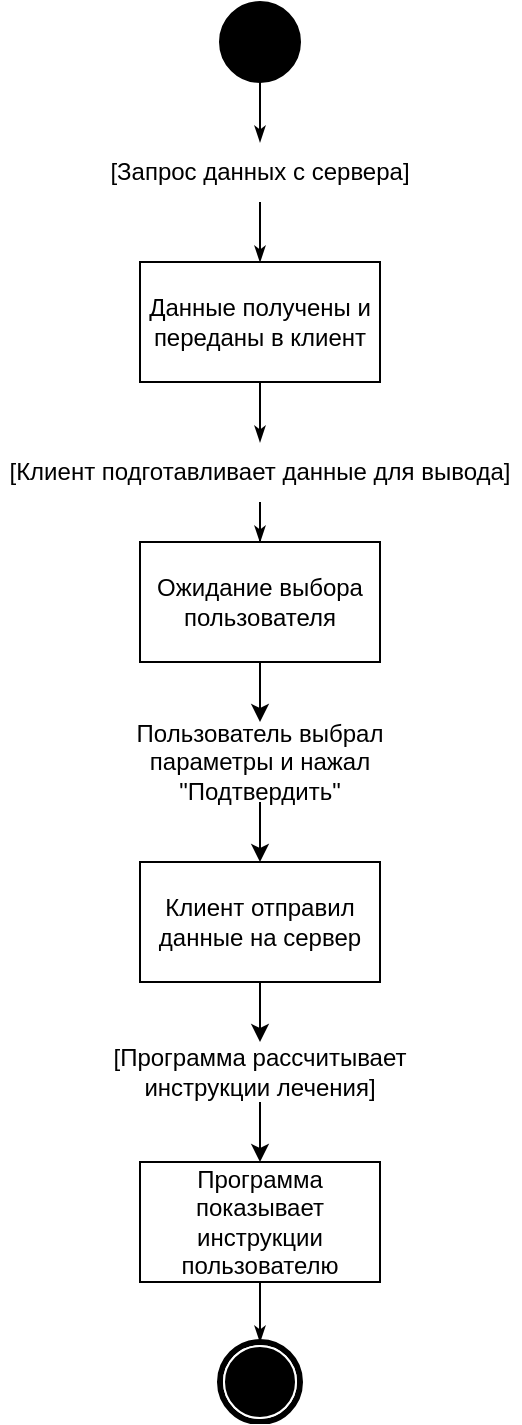 <mxfile version="25.0.2">
  <diagram name="Page-1" id="0783ab3e-0a74-02c8-0abd-f7b4e66b4bec">
    <mxGraphModel dx="995" dy="1778" grid="1" gridSize="10" guides="1" tooltips="1" connect="1" arrows="1" fold="1" page="1" pageScale="1" pageWidth="850" pageHeight="1100" background="none" math="0" shadow="0">
      <root>
        <mxCell id="0" />
        <mxCell id="1" parent="0" />
        <mxCell id="1c1d494c118603dd-27" style="edgeStyle=orthogonalEdgeStyle;rounded=0;html=1;labelBackgroundColor=none;startArrow=none;startFill=0;startSize=5;endArrow=classicThin;endFill=1;endSize=5;jettySize=auto;orthogonalLoop=1;strokeWidth=1;fontFamily=Verdana;fontSize=12" parent="1" source="rKLUc0mGjgWZn7jFtfa7-11" target="rKLUc0mGjgWZn7jFtfa7-1" edge="1">
          <mxGeometry relative="1" as="geometry">
            <mxPoint x="180.0" y="110" as="targetPoint" />
          </mxGeometry>
        </mxCell>
        <mxCell id="60571a20871a0731-4" value="" style="ellipse;whiteSpace=wrap;html=1;rounded=0;shadow=0;comic=0;labelBackgroundColor=none;strokeWidth=1;fillColor=#000000;fontFamily=Verdana;fontSize=12;align=center;" parent="1" vertex="1">
          <mxGeometry x="160" y="-30" width="40" height="40" as="geometry" />
        </mxCell>
        <mxCell id="1c1d494c118603dd-45" style="edgeStyle=none;rounded=0;html=1;labelBackgroundColor=none;startArrow=none;startFill=0;startSize=5;endArrow=classicThin;endFill=1;endSize=5;jettySize=auto;orthogonalLoop=1;strokeWidth=1;fontFamily=Verdana;fontSize=12" parent="1" source="rKLUc0mGjgWZn7jFtfa7-6" target="60571a20871a0731-5" edge="1">
          <mxGeometry relative="1" as="geometry">
            <mxPoint x="180" y="650" as="sourcePoint" />
          </mxGeometry>
        </mxCell>
        <mxCell id="60571a20871a0731-5" value="" style="shape=mxgraph.bpmn.shape;html=1;verticalLabelPosition=bottom;labelBackgroundColor=#ffffff;verticalAlign=top;perimeter=ellipsePerimeter;outline=end;symbol=terminate;rounded=0;shadow=0;comic=0;strokeWidth=1;fontFamily=Verdana;fontSize=12;align=center;" parent="1" vertex="1">
          <mxGeometry x="160" y="640" width="40" height="40" as="geometry" />
        </mxCell>
        <mxCell id="rKLUc0mGjgWZn7jFtfa7-4" style="edgeStyle=orthogonalEdgeStyle;rounded=0;orthogonalLoop=1;jettySize=auto;html=1;" parent="1" source="rKLUc0mGjgWZn7jFtfa7-14" target="rKLUc0mGjgWZn7jFtfa7-3" edge="1">
          <mxGeometry relative="1" as="geometry" />
        </mxCell>
        <mxCell id="rKLUc0mGjgWZn7jFtfa7-1" value="Ожидание выбора пользователя" style="rounded=0;whiteSpace=wrap;html=1;" parent="1" vertex="1">
          <mxGeometry x="120" y="240" width="120" height="60" as="geometry" />
        </mxCell>
        <mxCell id="rKLUc0mGjgWZn7jFtfa7-7" style="edgeStyle=orthogonalEdgeStyle;rounded=0;orthogonalLoop=1;jettySize=auto;html=1;" parent="1" source="rKLUc0mGjgWZn7jFtfa7-16" target="rKLUc0mGjgWZn7jFtfa7-6" edge="1">
          <mxGeometry relative="1" as="geometry" />
        </mxCell>
        <mxCell id="rKLUc0mGjgWZn7jFtfa7-3" value="Клиент отправил данные на сервер" style="rounded=0;whiteSpace=wrap;html=1;" parent="1" vertex="1">
          <mxGeometry x="120" y="400" width="120" height="60" as="geometry" />
        </mxCell>
        <mxCell id="rKLUc0mGjgWZn7jFtfa7-6" value="Программа показывает инструкции пользователю" style="rounded=0;whiteSpace=wrap;html=1;" parent="1" vertex="1">
          <mxGeometry x="120" y="550" width="120" height="60" as="geometry" />
        </mxCell>
        <mxCell id="rKLUc0mGjgWZn7jFtfa7-9" value="" style="edgeStyle=orthogonalEdgeStyle;rounded=0;html=1;labelBackgroundColor=none;startArrow=none;startFill=0;startSize=5;endArrow=classicThin;endFill=1;endSize=5;jettySize=auto;orthogonalLoop=1;strokeWidth=1;fontFamily=Verdana;fontSize=12" parent="1" source="rKLUc0mGjgWZn7jFtfa7-10" target="rKLUc0mGjgWZn7jFtfa7-8" edge="1">
          <mxGeometry relative="1" as="geometry">
            <mxPoint x="180" y="80" as="sourcePoint" />
            <mxPoint x="180" y="280" as="targetPoint" />
          </mxGeometry>
        </mxCell>
        <mxCell id="rKLUc0mGjgWZn7jFtfa7-8" value="Данные получены и переданы в клиент" style="rounded=0;whiteSpace=wrap;html=1;" parent="1" vertex="1">
          <mxGeometry x="120" y="100" width="120" height="60" as="geometry" />
        </mxCell>
        <mxCell id="rKLUc0mGjgWZn7jFtfa7-12" value="" style="edgeStyle=orthogonalEdgeStyle;rounded=0;html=1;labelBackgroundColor=none;startArrow=none;startFill=0;startSize=5;endArrow=classicThin;endFill=1;endSize=5;jettySize=auto;orthogonalLoop=1;strokeWidth=1;fontFamily=Verdana;fontSize=12" parent="1" source="rKLUc0mGjgWZn7jFtfa7-8" target="rKLUc0mGjgWZn7jFtfa7-11" edge="1">
          <mxGeometry relative="1" as="geometry">
            <mxPoint x="180" y="180" as="sourcePoint" />
            <mxPoint x="180" y="240" as="targetPoint" />
          </mxGeometry>
        </mxCell>
        <mxCell id="rKLUc0mGjgWZn7jFtfa7-11" value="[Клиент подготавливает данные для вывода]" style="text;html=1;align=center;verticalAlign=middle;whiteSpace=wrap;rounded=0;" parent="1" vertex="1">
          <mxGeometry x="50" y="190" width="260" height="30" as="geometry" />
        </mxCell>
        <mxCell id="rKLUc0mGjgWZn7jFtfa7-13" value="" style="edgeStyle=orthogonalEdgeStyle;rounded=0;html=1;labelBackgroundColor=none;startArrow=none;startFill=0;startSize=5;endArrow=classicThin;endFill=1;endSize=5;jettySize=auto;orthogonalLoop=1;strokeWidth=1;fontFamily=Verdana;fontSize=12" parent="1" source="60571a20871a0731-4" target="rKLUc0mGjgWZn7jFtfa7-10" edge="1">
          <mxGeometry relative="1" as="geometry">
            <mxPoint x="180" y="40" as="sourcePoint" />
            <mxPoint x="180" y="100" as="targetPoint" />
          </mxGeometry>
        </mxCell>
        <mxCell id="rKLUc0mGjgWZn7jFtfa7-10" value="[Запрос данных с сервера]" style="text;html=1;align=center;verticalAlign=middle;whiteSpace=wrap;rounded=0;" parent="1" vertex="1">
          <mxGeometry x="95" y="40" width="170" height="30" as="geometry" />
        </mxCell>
        <mxCell id="rKLUc0mGjgWZn7jFtfa7-15" value="" style="edgeStyle=orthogonalEdgeStyle;rounded=0;orthogonalLoop=1;jettySize=auto;html=1;" parent="1" source="rKLUc0mGjgWZn7jFtfa7-1" target="rKLUc0mGjgWZn7jFtfa7-14" edge="1">
          <mxGeometry relative="1" as="geometry">
            <mxPoint x="180" y="320" as="sourcePoint" />
            <mxPoint x="180" y="380" as="targetPoint" />
          </mxGeometry>
        </mxCell>
        <mxCell id="rKLUc0mGjgWZn7jFtfa7-14" value="Пользователь выбрал параметры и нажал &quot;Подтвердить&quot;" style="text;html=1;align=center;verticalAlign=middle;whiteSpace=wrap;rounded=0;" parent="1" vertex="1">
          <mxGeometry x="90" y="330" width="180" height="40" as="geometry" />
        </mxCell>
        <mxCell id="rKLUc0mGjgWZn7jFtfa7-17" value="" style="edgeStyle=orthogonalEdgeStyle;rounded=0;orthogonalLoop=1;jettySize=auto;html=1;" parent="1" source="rKLUc0mGjgWZn7jFtfa7-3" target="rKLUc0mGjgWZn7jFtfa7-16" edge="1">
          <mxGeometry relative="1" as="geometry">
            <mxPoint x="180" y="440" as="sourcePoint" />
            <mxPoint x="180" y="540" as="targetPoint" />
          </mxGeometry>
        </mxCell>
        <mxCell id="rKLUc0mGjgWZn7jFtfa7-16" value="[Программа рассчитывает инструкции лечения]" style="text;html=1;align=center;verticalAlign=middle;whiteSpace=wrap;rounded=0;" parent="1" vertex="1">
          <mxGeometry x="90" y="490" width="180" height="30" as="geometry" />
        </mxCell>
      </root>
    </mxGraphModel>
  </diagram>
</mxfile>
